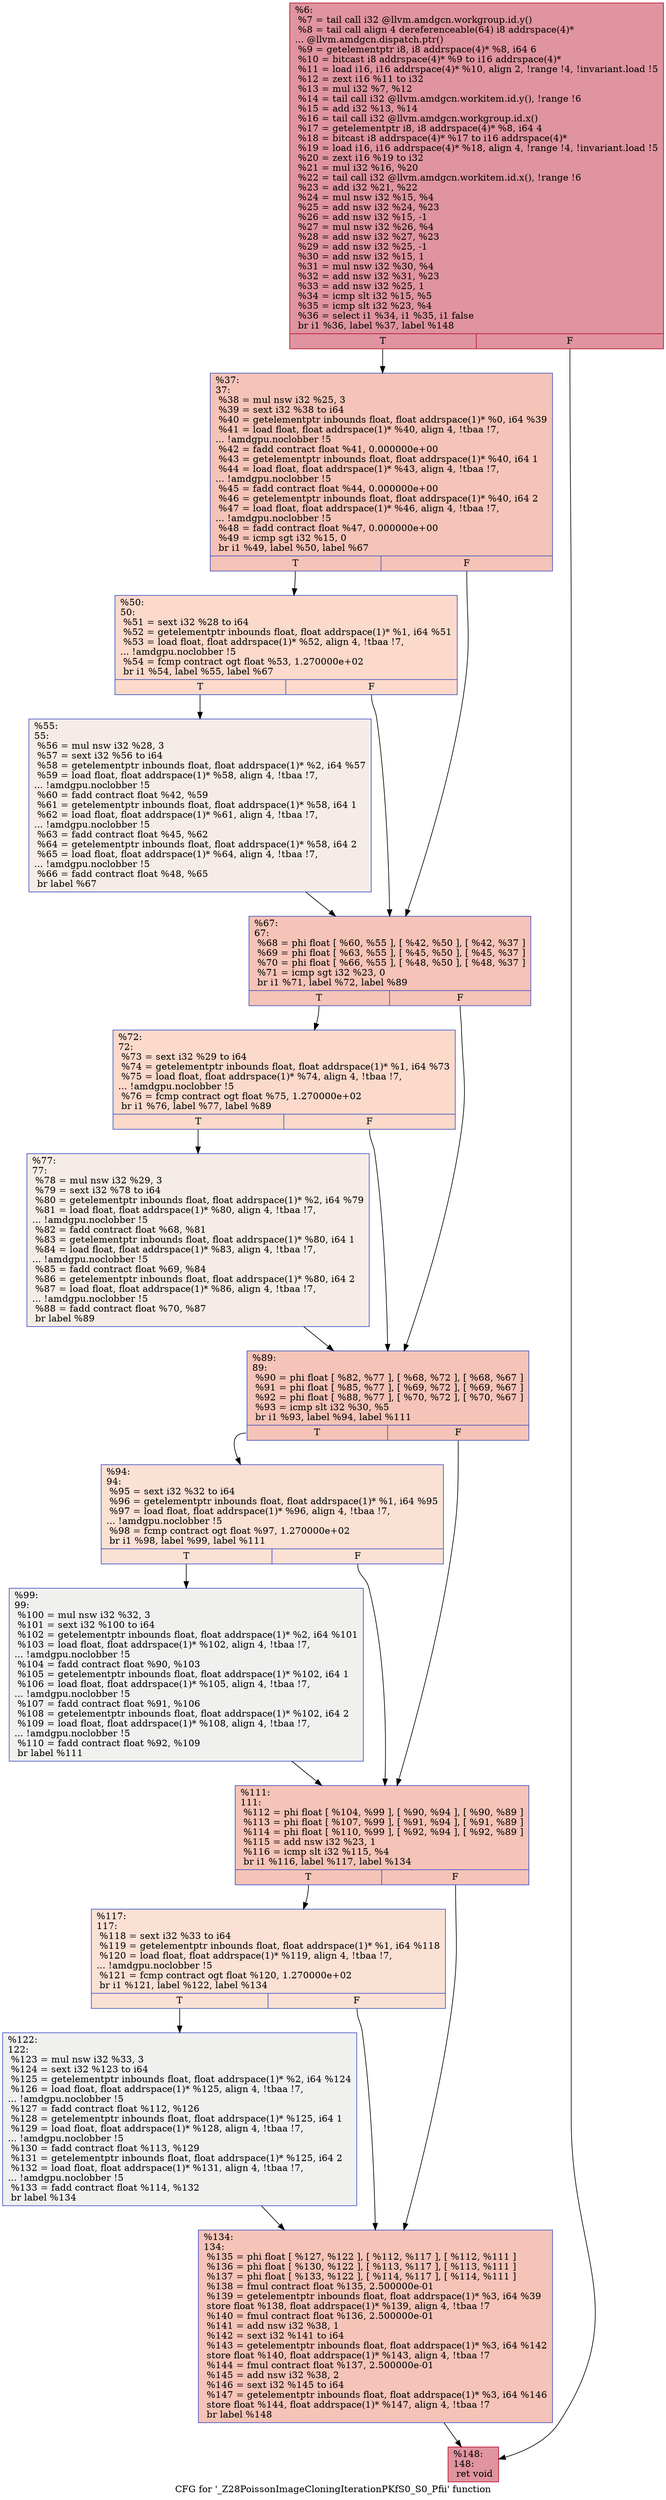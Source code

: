 digraph "CFG for '_Z28PoissonImageCloningIterationPKfS0_S0_Pfii' function" {
	label="CFG for '_Z28PoissonImageCloningIterationPKfS0_S0_Pfii' function";

	Node0x602ded0 [shape=record,color="#b70d28ff", style=filled, fillcolor="#b70d2870",label="{%6:\l  %7 = tail call i32 @llvm.amdgcn.workgroup.id.y()\l  %8 = tail call align 4 dereferenceable(64) i8 addrspace(4)*\l... @llvm.amdgcn.dispatch.ptr()\l  %9 = getelementptr i8, i8 addrspace(4)* %8, i64 6\l  %10 = bitcast i8 addrspace(4)* %9 to i16 addrspace(4)*\l  %11 = load i16, i16 addrspace(4)* %10, align 2, !range !4, !invariant.load !5\l  %12 = zext i16 %11 to i32\l  %13 = mul i32 %7, %12\l  %14 = tail call i32 @llvm.amdgcn.workitem.id.y(), !range !6\l  %15 = add i32 %13, %14\l  %16 = tail call i32 @llvm.amdgcn.workgroup.id.x()\l  %17 = getelementptr i8, i8 addrspace(4)* %8, i64 4\l  %18 = bitcast i8 addrspace(4)* %17 to i16 addrspace(4)*\l  %19 = load i16, i16 addrspace(4)* %18, align 4, !range !4, !invariant.load !5\l  %20 = zext i16 %19 to i32\l  %21 = mul i32 %16, %20\l  %22 = tail call i32 @llvm.amdgcn.workitem.id.x(), !range !6\l  %23 = add i32 %21, %22\l  %24 = mul nsw i32 %15, %4\l  %25 = add nsw i32 %24, %23\l  %26 = add nsw i32 %15, -1\l  %27 = mul nsw i32 %26, %4\l  %28 = add nsw i32 %27, %23\l  %29 = add nsw i32 %25, -1\l  %30 = add nsw i32 %15, 1\l  %31 = mul nsw i32 %30, %4\l  %32 = add nsw i32 %31, %23\l  %33 = add nsw i32 %25, 1\l  %34 = icmp slt i32 %15, %5\l  %35 = icmp slt i32 %23, %4\l  %36 = select i1 %34, i1 %35, i1 false\l  br i1 %36, label %37, label %148\l|{<s0>T|<s1>F}}"];
	Node0x602ded0:s0 -> Node0x602fff0;
	Node0x602ded0:s1 -> Node0x6032120;
	Node0x602fff0 [shape=record,color="#3d50c3ff", style=filled, fillcolor="#e8765c70",label="{%37:\l37:                                               \l  %38 = mul nsw i32 %25, 3\l  %39 = sext i32 %38 to i64\l  %40 = getelementptr inbounds float, float addrspace(1)* %0, i64 %39\l  %41 = load float, float addrspace(1)* %40, align 4, !tbaa !7,\l... !amdgpu.noclobber !5\l  %42 = fadd contract float %41, 0.000000e+00\l  %43 = getelementptr inbounds float, float addrspace(1)* %40, i64 1\l  %44 = load float, float addrspace(1)* %43, align 4, !tbaa !7,\l... !amdgpu.noclobber !5\l  %45 = fadd contract float %44, 0.000000e+00\l  %46 = getelementptr inbounds float, float addrspace(1)* %40, i64 2\l  %47 = load float, float addrspace(1)* %46, align 4, !tbaa !7,\l... !amdgpu.noclobber !5\l  %48 = fadd contract float %47, 0.000000e+00\l  %49 = icmp sgt i32 %15, 0\l  br i1 %49, label %50, label %67\l|{<s0>T|<s1>F}}"];
	Node0x602fff0:s0 -> Node0x6033bf0;
	Node0x602fff0:s1 -> Node0x6033c80;
	Node0x6033bf0 [shape=record,color="#3d50c3ff", style=filled, fillcolor="#f7a88970",label="{%50:\l50:                                               \l  %51 = sext i32 %28 to i64\l  %52 = getelementptr inbounds float, float addrspace(1)* %1, i64 %51\l  %53 = load float, float addrspace(1)* %52, align 4, !tbaa !7,\l... !amdgpu.noclobber !5\l  %54 = fcmp contract ogt float %53, 1.270000e+02\l  br i1 %54, label %55, label %67\l|{<s0>T|<s1>F}}"];
	Node0x6033bf0:s0 -> Node0x6034040;
	Node0x6033bf0:s1 -> Node0x6033c80;
	Node0x6034040 [shape=record,color="#3d50c3ff", style=filled, fillcolor="#ead5c970",label="{%55:\l55:                                               \l  %56 = mul nsw i32 %28, 3\l  %57 = sext i32 %56 to i64\l  %58 = getelementptr inbounds float, float addrspace(1)* %2, i64 %57\l  %59 = load float, float addrspace(1)* %58, align 4, !tbaa !7,\l... !amdgpu.noclobber !5\l  %60 = fadd contract float %42, %59\l  %61 = getelementptr inbounds float, float addrspace(1)* %58, i64 1\l  %62 = load float, float addrspace(1)* %61, align 4, !tbaa !7,\l... !amdgpu.noclobber !5\l  %63 = fadd contract float %45, %62\l  %64 = getelementptr inbounds float, float addrspace(1)* %58, i64 2\l  %65 = load float, float addrspace(1)* %64, align 4, !tbaa !7,\l... !amdgpu.noclobber !5\l  %66 = fadd contract float %48, %65\l  br label %67\l}"];
	Node0x6034040 -> Node0x6033c80;
	Node0x6033c80 [shape=record,color="#3d50c3ff", style=filled, fillcolor="#e8765c70",label="{%67:\l67:                                               \l  %68 = phi float [ %60, %55 ], [ %42, %50 ], [ %42, %37 ]\l  %69 = phi float [ %63, %55 ], [ %45, %50 ], [ %45, %37 ]\l  %70 = phi float [ %66, %55 ], [ %48, %50 ], [ %48, %37 ]\l  %71 = icmp sgt i32 %23, 0\l  br i1 %71, label %72, label %89\l|{<s0>T|<s1>F}}"];
	Node0x6033c80:s0 -> Node0x6034d60;
	Node0x6033c80:s1 -> Node0x6034db0;
	Node0x6034d60 [shape=record,color="#3d50c3ff", style=filled, fillcolor="#f7a88970",label="{%72:\l72:                                               \l  %73 = sext i32 %29 to i64\l  %74 = getelementptr inbounds float, float addrspace(1)* %1, i64 %73\l  %75 = load float, float addrspace(1)* %74, align 4, !tbaa !7,\l... !amdgpu.noclobber !5\l  %76 = fcmp contract ogt float %75, 1.270000e+02\l  br i1 %76, label %77, label %89\l|{<s0>T|<s1>F}}"];
	Node0x6034d60:s0 -> Node0x6035100;
	Node0x6034d60:s1 -> Node0x6034db0;
	Node0x6035100 [shape=record,color="#3d50c3ff", style=filled, fillcolor="#ead5c970",label="{%77:\l77:                                               \l  %78 = mul nsw i32 %29, 3\l  %79 = sext i32 %78 to i64\l  %80 = getelementptr inbounds float, float addrspace(1)* %2, i64 %79\l  %81 = load float, float addrspace(1)* %80, align 4, !tbaa !7,\l... !amdgpu.noclobber !5\l  %82 = fadd contract float %68, %81\l  %83 = getelementptr inbounds float, float addrspace(1)* %80, i64 1\l  %84 = load float, float addrspace(1)* %83, align 4, !tbaa !7,\l... !amdgpu.noclobber !5\l  %85 = fadd contract float %69, %84\l  %86 = getelementptr inbounds float, float addrspace(1)* %80, i64 2\l  %87 = load float, float addrspace(1)* %86, align 4, !tbaa !7,\l... !amdgpu.noclobber !5\l  %88 = fadd contract float %70, %87\l  br label %89\l}"];
	Node0x6035100 -> Node0x6034db0;
	Node0x6034db0 [shape=record,color="#3d50c3ff", style=filled, fillcolor="#e8765c70",label="{%89:\l89:                                               \l  %90 = phi float [ %82, %77 ], [ %68, %72 ], [ %68, %67 ]\l  %91 = phi float [ %85, %77 ], [ %69, %72 ], [ %69, %67 ]\l  %92 = phi float [ %88, %77 ], [ %70, %72 ], [ %70, %67 ]\l  %93 = icmp slt i32 %30, %5\l  br i1 %93, label %94, label %111\l|{<s0>T|<s1>F}}"];
	Node0x6034db0:s0 -> Node0x6035c10;
	Node0x6034db0:s1 -> Node0x6035c60;
	Node0x6035c10 [shape=record,color="#3d50c3ff", style=filled, fillcolor="#f7b99e70",label="{%94:\l94:                                               \l  %95 = sext i32 %32 to i64\l  %96 = getelementptr inbounds float, float addrspace(1)* %1, i64 %95\l  %97 = load float, float addrspace(1)* %96, align 4, !tbaa !7,\l... !amdgpu.noclobber !5\l  %98 = fcmp contract ogt float %97, 1.270000e+02\l  br i1 %98, label %99, label %111\l|{<s0>T|<s1>F}}"];
	Node0x6035c10:s0 -> Node0x6035fb0;
	Node0x6035c10:s1 -> Node0x6035c60;
	Node0x6035fb0 [shape=record,color="#3d50c3ff", style=filled, fillcolor="#dedcdb70",label="{%99:\l99:                                               \l  %100 = mul nsw i32 %32, 3\l  %101 = sext i32 %100 to i64\l  %102 = getelementptr inbounds float, float addrspace(1)* %2, i64 %101\l  %103 = load float, float addrspace(1)* %102, align 4, !tbaa !7,\l... !amdgpu.noclobber !5\l  %104 = fadd contract float %90, %103\l  %105 = getelementptr inbounds float, float addrspace(1)* %102, i64 1\l  %106 = load float, float addrspace(1)* %105, align 4, !tbaa !7,\l... !amdgpu.noclobber !5\l  %107 = fadd contract float %91, %106\l  %108 = getelementptr inbounds float, float addrspace(1)* %102, i64 2\l  %109 = load float, float addrspace(1)* %108, align 4, !tbaa !7,\l... !amdgpu.noclobber !5\l  %110 = fadd contract float %92, %109\l  br label %111\l}"];
	Node0x6035fb0 -> Node0x6035c60;
	Node0x6035c60 [shape=record,color="#3d50c3ff", style=filled, fillcolor="#e8765c70",label="{%111:\l111:                                              \l  %112 = phi float [ %104, %99 ], [ %90, %94 ], [ %90, %89 ]\l  %113 = phi float [ %107, %99 ], [ %91, %94 ], [ %91, %89 ]\l  %114 = phi float [ %110, %99 ], [ %92, %94 ], [ %92, %89 ]\l  %115 = add nsw i32 %23, 1\l  %116 = icmp slt i32 %115, %4\l  br i1 %116, label %117, label %134\l|{<s0>T|<s1>F}}"];
	Node0x6035c60:s0 -> Node0x6036b50;
	Node0x6035c60:s1 -> Node0x6036ba0;
	Node0x6036b50 [shape=record,color="#3d50c3ff", style=filled, fillcolor="#f7b99e70",label="{%117:\l117:                                              \l  %118 = sext i32 %33 to i64\l  %119 = getelementptr inbounds float, float addrspace(1)* %1, i64 %118\l  %120 = load float, float addrspace(1)* %119, align 4, !tbaa !7,\l... !amdgpu.noclobber !5\l  %121 = fcmp contract ogt float %120, 1.270000e+02\l  br i1 %121, label %122, label %134\l|{<s0>T|<s1>F}}"];
	Node0x6036b50:s0 -> Node0x6036ef0;
	Node0x6036b50:s1 -> Node0x6036ba0;
	Node0x6036ef0 [shape=record,color="#3d50c3ff", style=filled, fillcolor="#dedcdb70",label="{%122:\l122:                                              \l  %123 = mul nsw i32 %33, 3\l  %124 = sext i32 %123 to i64\l  %125 = getelementptr inbounds float, float addrspace(1)* %2, i64 %124\l  %126 = load float, float addrspace(1)* %125, align 4, !tbaa !7,\l... !amdgpu.noclobber !5\l  %127 = fadd contract float %112, %126\l  %128 = getelementptr inbounds float, float addrspace(1)* %125, i64 1\l  %129 = load float, float addrspace(1)* %128, align 4, !tbaa !7,\l... !amdgpu.noclobber !5\l  %130 = fadd contract float %113, %129\l  %131 = getelementptr inbounds float, float addrspace(1)* %125, i64 2\l  %132 = load float, float addrspace(1)* %131, align 4, !tbaa !7,\l... !amdgpu.noclobber !5\l  %133 = fadd contract float %114, %132\l  br label %134\l}"];
	Node0x6036ef0 -> Node0x6036ba0;
	Node0x6036ba0 [shape=record,color="#3d50c3ff", style=filled, fillcolor="#e8765c70",label="{%134:\l134:                                              \l  %135 = phi float [ %127, %122 ], [ %112, %117 ], [ %112, %111 ]\l  %136 = phi float [ %130, %122 ], [ %113, %117 ], [ %113, %111 ]\l  %137 = phi float [ %133, %122 ], [ %114, %117 ], [ %114, %111 ]\l  %138 = fmul contract float %135, 2.500000e-01\l  %139 = getelementptr inbounds float, float addrspace(1)* %3, i64 %39\l  store float %138, float addrspace(1)* %139, align 4, !tbaa !7\l  %140 = fmul contract float %136, 2.500000e-01\l  %141 = add nsw i32 %38, 1\l  %142 = sext i32 %141 to i64\l  %143 = getelementptr inbounds float, float addrspace(1)* %3, i64 %142\l  store float %140, float addrspace(1)* %143, align 4, !tbaa !7\l  %144 = fmul contract float %137, 2.500000e-01\l  %145 = add nsw i32 %38, 2\l  %146 = sext i32 %145 to i64\l  %147 = getelementptr inbounds float, float addrspace(1)* %3, i64 %146\l  store float %144, float addrspace(1)* %147, align 4, !tbaa !7\l  br label %148\l}"];
	Node0x6036ba0 -> Node0x6032120;
	Node0x6032120 [shape=record,color="#b70d28ff", style=filled, fillcolor="#b70d2870",label="{%148:\l148:                                              \l  ret void\l}"];
}

